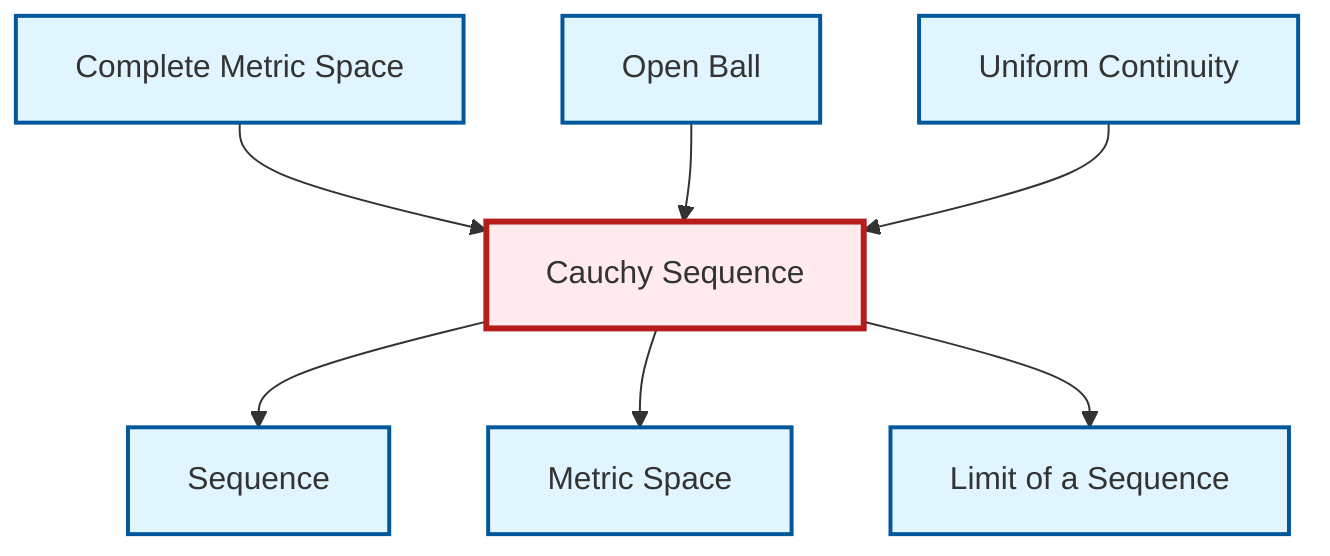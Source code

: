 graph TD
    classDef definition fill:#e1f5fe,stroke:#01579b,stroke-width:2px
    classDef theorem fill:#f3e5f5,stroke:#4a148c,stroke-width:2px
    classDef axiom fill:#fff3e0,stroke:#e65100,stroke-width:2px
    classDef example fill:#e8f5e9,stroke:#1b5e20,stroke-width:2px
    classDef current fill:#ffebee,stroke:#b71c1c,stroke-width:3px
    def-uniform-continuity["Uniform Continuity"]:::definition
    def-metric-space["Metric Space"]:::definition
    def-sequence["Sequence"]:::definition
    def-complete-metric-space["Complete Metric Space"]:::definition
    def-cauchy-sequence["Cauchy Sequence"]:::definition
    def-limit["Limit of a Sequence"]:::definition
    def-open-ball["Open Ball"]:::definition
    def-complete-metric-space --> def-cauchy-sequence
    def-open-ball --> def-cauchy-sequence
    def-cauchy-sequence --> def-sequence
    def-uniform-continuity --> def-cauchy-sequence
    def-cauchy-sequence --> def-metric-space
    def-cauchy-sequence --> def-limit
    class def-cauchy-sequence current
